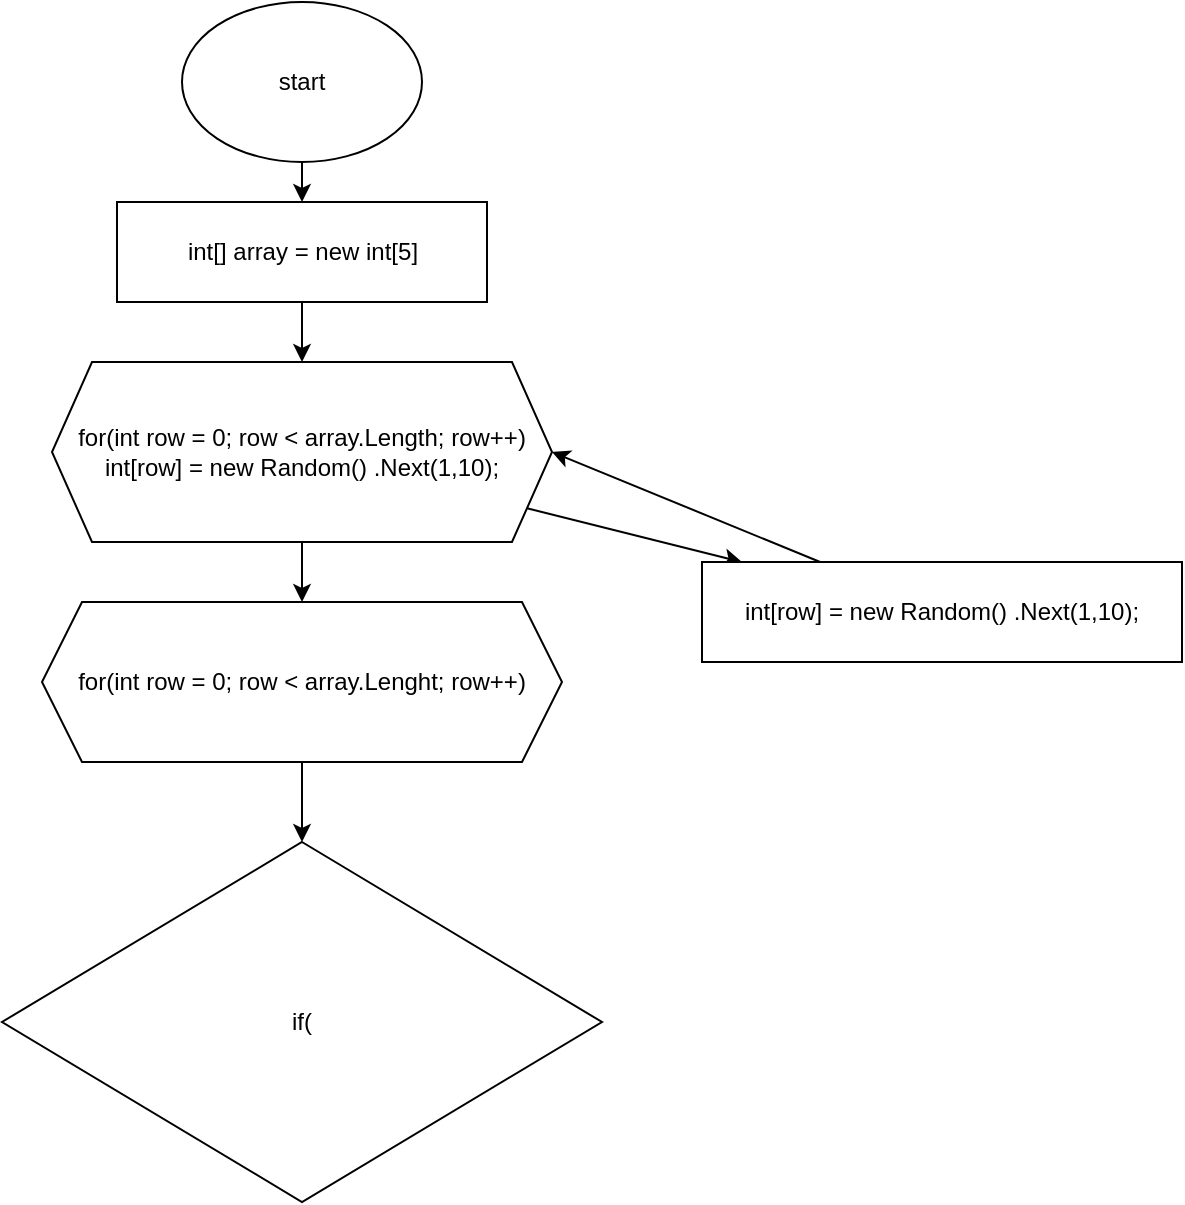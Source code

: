 <mxfile>
    <diagram id="fkWloXPmitl0KbXTwWum" name="Page-1">
        <mxGraphModel dx="1423" dy="554" grid="1" gridSize="10" guides="1" tooltips="1" connect="1" arrows="1" fold="1" page="1" pageScale="1" pageWidth="850" pageHeight="1100" math="0" shadow="0">
            <root>
                <mxCell id="0"/>
                <mxCell id="1" parent="0"/>
                <mxCell id="4" value="" style="edgeStyle=none;html=1;" edge="1" parent="1" source="2" target="3">
                    <mxGeometry relative="1" as="geometry"/>
                </mxCell>
                <mxCell id="2" value="start" style="ellipse;whiteSpace=wrap;html=1;" vertex="1" parent="1">
                    <mxGeometry x="220" y="20" width="120" height="80" as="geometry"/>
                </mxCell>
                <mxCell id="7" value="" style="edgeStyle=none;html=1;" edge="1" parent="1" source="3" target="6">
                    <mxGeometry relative="1" as="geometry"/>
                </mxCell>
                <mxCell id="3" value="int[] array = new int[5]" style="rounded=0;whiteSpace=wrap;html=1;" vertex="1" parent="1">
                    <mxGeometry x="187.5" y="120" width="185" height="50" as="geometry"/>
                </mxCell>
                <mxCell id="11" value="" style="edgeStyle=none;html=1;" edge="1" parent="1" source="6" target="10">
                    <mxGeometry relative="1" as="geometry"/>
                </mxCell>
                <mxCell id="13" style="edgeStyle=none;html=1;entryX=0.5;entryY=0;entryDx=0;entryDy=0;" edge="1" parent="1" source="6" target="8">
                    <mxGeometry relative="1" as="geometry"/>
                </mxCell>
                <mxCell id="6" value="for(int row = 0; row &amp;lt; array.Length; row++)&lt;br&gt;int[row] = new Random() .Next(1,10);" style="shape=hexagon;perimeter=hexagonPerimeter2;whiteSpace=wrap;html=1;fixedSize=1;rounded=0;" vertex="1" parent="1">
                    <mxGeometry x="155" y="200" width="250" height="90" as="geometry"/>
                </mxCell>
                <mxCell id="17" value="" style="edgeStyle=none;html=1;" edge="1" parent="1" source="8" target="16">
                    <mxGeometry relative="1" as="geometry"/>
                </mxCell>
                <mxCell id="8" value="for(int row = 0; row &amp;lt; array.Lenght; row++)&lt;br&gt;" style="shape=hexagon;perimeter=hexagonPerimeter2;whiteSpace=wrap;html=1;fixedSize=1;rounded=0;" vertex="1" parent="1">
                    <mxGeometry x="150" y="320" width="260" height="80" as="geometry"/>
                </mxCell>
                <mxCell id="12" style="edgeStyle=none;html=1;entryX=1;entryY=0.5;entryDx=0;entryDy=0;" edge="1" parent="1" source="10" target="6">
                    <mxGeometry relative="1" as="geometry"/>
                </mxCell>
                <mxCell id="10" value="&lt;span&gt;int[row] = new Random() .Next(1,10);&lt;/span&gt;" style="whiteSpace=wrap;html=1;rounded=0;" vertex="1" parent="1">
                    <mxGeometry x="480" y="300" width="240" height="50" as="geometry"/>
                </mxCell>
                <mxCell id="16" value="if(" style="rhombus;whiteSpace=wrap;html=1;rounded=0;" vertex="1" parent="1">
                    <mxGeometry x="130" y="440" width="300" height="180" as="geometry"/>
                </mxCell>
            </root>
        </mxGraphModel>
    </diagram>
</mxfile>